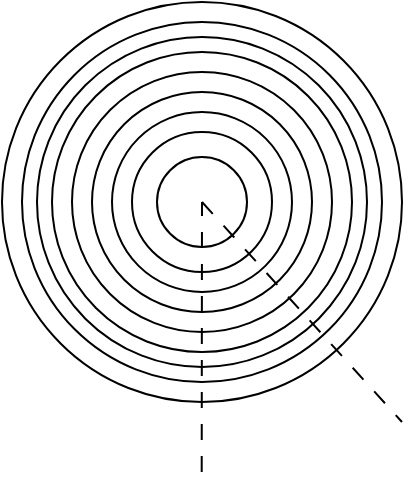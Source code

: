 <mxfile version="28.0.7">
  <diagram name="Page-1" id="gX1iZKvfPYksxvwvQngH">
    <mxGraphModel dx="554" dy="478" grid="1" gridSize="10" guides="1" tooltips="1" connect="1" arrows="1" fold="1" page="1" pageScale="1" pageWidth="850" pageHeight="1100" math="0" shadow="0">
      <root>
        <mxCell id="0" />
        <mxCell id="1" parent="0" />
        <mxCell id="KS05k8XOO2Dn_xqCU69P-1" value="" style="ellipse;whiteSpace=wrap;html=1;aspect=fixed;strokeColor=light-dark(#000000,#994C00);" vertex="1" parent="1">
          <mxGeometry x="40" y="240" width="200" height="200" as="geometry" />
        </mxCell>
        <mxCell id="KS05k8XOO2Dn_xqCU69P-2" value="" style="ellipse;whiteSpace=wrap;html=1;aspect=fixed;strokeColor=light-dark(#000000,#994C00);" vertex="1" parent="1">
          <mxGeometry x="50" y="250" width="180" height="180" as="geometry" />
        </mxCell>
        <mxCell id="KS05k8XOO2Dn_xqCU69P-3" value="" style="ellipse;whiteSpace=wrap;html=1;aspect=fixed;strokeColor=light-dark(#000000,#994C00);" vertex="1" parent="1">
          <mxGeometry x="57.5" y="257.5" width="165" height="165" as="geometry" />
        </mxCell>
        <mxCell id="KS05k8XOO2Dn_xqCU69P-4" value="" style="ellipse;whiteSpace=wrap;html=1;aspect=fixed;strokeColor=light-dark(#000000,#994C00);" vertex="1" parent="1">
          <mxGeometry x="65" y="265" width="150" height="150" as="geometry" />
        </mxCell>
        <mxCell id="KS05k8XOO2Dn_xqCU69P-5" value="" style="ellipse;whiteSpace=wrap;html=1;aspect=fixed;strokeColor=light-dark(#000000,#994C00);" vertex="1" parent="1">
          <mxGeometry x="107.5" y="307.5" width="65" height="65" as="geometry" />
        </mxCell>
        <mxCell id="KS05k8XOO2Dn_xqCU69P-9" value="" style="ellipse;whiteSpace=wrap;html=1;aspect=fixed;strokeColor=light-dark(#000000,#994C00);" vertex="1" parent="1">
          <mxGeometry x="75" y="275" width="130" height="130" as="geometry" />
        </mxCell>
        <mxCell id="KS05k8XOO2Dn_xqCU69P-10" value="" style="ellipse;whiteSpace=wrap;html=1;aspect=fixed;strokeColor=light-dark(#000000,#994C00);" vertex="1" parent="1">
          <mxGeometry x="85" y="285" width="110" height="110" as="geometry" />
        </mxCell>
        <mxCell id="KS05k8XOO2Dn_xqCU69P-11" value="" style="ellipse;whiteSpace=wrap;html=1;aspect=fixed;strokeColor=light-dark(#000000,#994C00);" vertex="1" parent="1">
          <mxGeometry x="95" y="295" width="90" height="90" as="geometry" />
        </mxCell>
        <mxCell id="KS05k8XOO2Dn_xqCU69P-6" value="" style="endArrow=none;html=1;rounded=0;dashed=1;dashPattern=8 8;" edge="1" parent="1" source="KS05k8XOO2Dn_xqCU69P-11">
          <mxGeometry width="50" height="50" relative="1" as="geometry">
            <mxPoint x="139.85" y="475" as="sourcePoint" />
            <mxPoint x="140" y="340" as="targetPoint" />
          </mxGeometry>
        </mxCell>
        <mxCell id="KS05k8XOO2Dn_xqCU69P-13" value="" style="ellipse;whiteSpace=wrap;html=1;aspect=fixed;strokeColor=light-dark(#000000,#994C00);" vertex="1" parent="1">
          <mxGeometry x="105" y="305" width="70" height="70" as="geometry" />
        </mxCell>
        <mxCell id="KS05k8XOO2Dn_xqCU69P-14" value="" style="ellipse;whiteSpace=wrap;html=1;aspect=fixed;strokeColor=light-dark(#000000,#994C00);" vertex="1" parent="1">
          <mxGeometry x="117.5" y="317.5" width="45" height="45" as="geometry" />
        </mxCell>
        <mxCell id="KS05k8XOO2Dn_xqCU69P-8" value="" style="endArrow=none;html=1;rounded=0;dashed=1;dashPattern=8 8;" edge="1" parent="1">
          <mxGeometry width="50" height="50" relative="1" as="geometry">
            <mxPoint x="140" y="340" as="sourcePoint" />
            <mxPoint x="240" y="450" as="targetPoint" />
          </mxGeometry>
        </mxCell>
        <mxCell id="KS05k8XOO2Dn_xqCU69P-12" value="" style="endArrow=none;html=1;rounded=0;dashed=1;dashPattern=8 8;" edge="1" parent="1">
          <mxGeometry width="50" height="50" relative="1" as="geometry">
            <mxPoint x="139.85" y="475" as="sourcePoint" />
            <mxPoint x="140" y="340" as="targetPoint" />
          </mxGeometry>
        </mxCell>
        <mxCell id="KS05k8XOO2Dn_xqCU69P-15" value="" style="endArrow=none;html=1;rounded=0;dashed=1;dashPattern=8 8;" edge="1" parent="1" target="KS05k8XOO2Dn_xqCU69P-14">
          <mxGeometry width="50" height="50" relative="1" as="geometry">
            <mxPoint x="140" y="339.85" as="sourcePoint" />
            <mxPoint x="240" y="450" as="targetPoint" />
          </mxGeometry>
        </mxCell>
      </root>
    </mxGraphModel>
  </diagram>
</mxfile>
